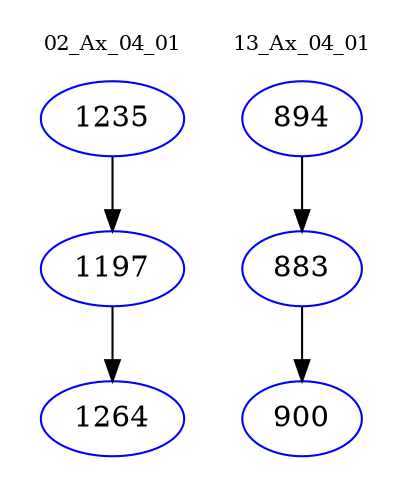 digraph{
subgraph cluster_0 {
color = white
label = "02_Ax_04_01";
fontsize=10;
T0_1235 [label="1235", color="blue"]
T0_1235 -> T0_1197 [color="black"]
T0_1197 [label="1197", color="blue"]
T0_1197 -> T0_1264 [color="black"]
T0_1264 [label="1264", color="blue"]
}
subgraph cluster_1 {
color = white
label = "13_Ax_04_01";
fontsize=10;
T1_894 [label="894", color="blue"]
T1_894 -> T1_883 [color="black"]
T1_883 [label="883", color="blue"]
T1_883 -> T1_900 [color="black"]
T1_900 [label="900", color="blue"]
}
}

